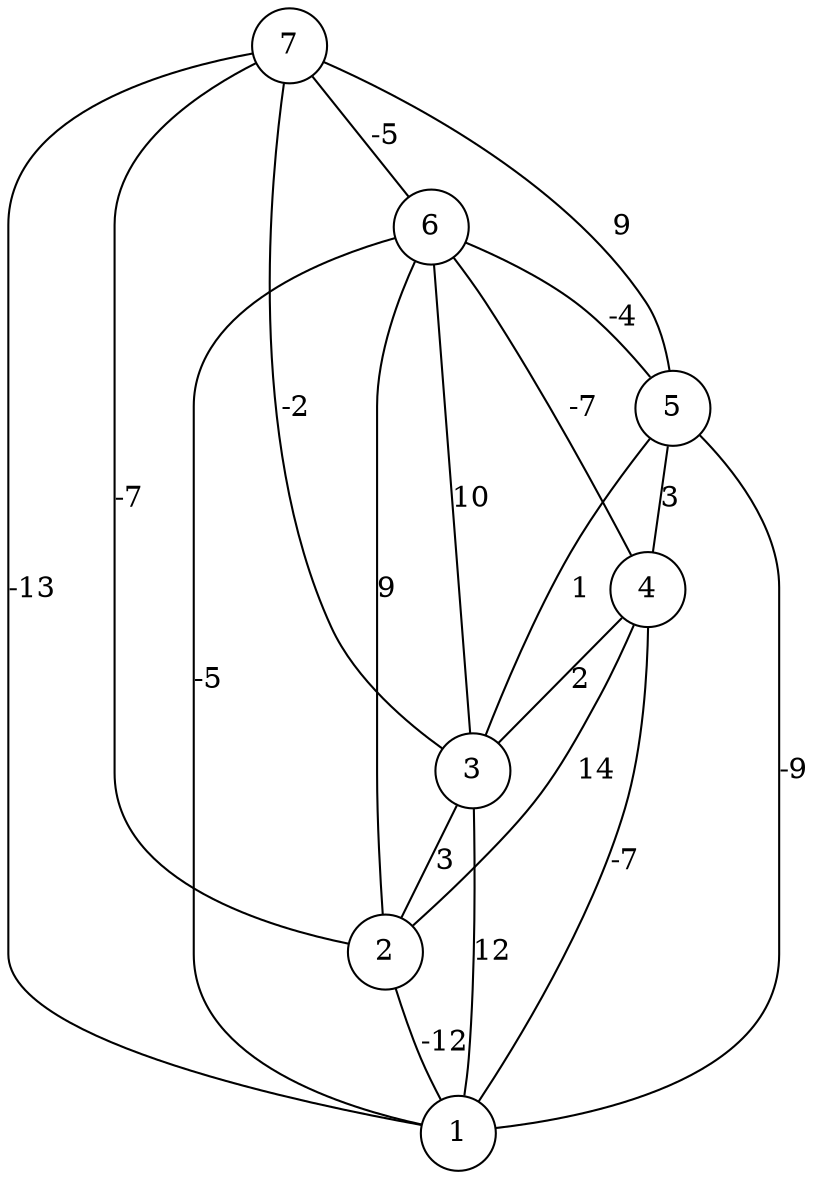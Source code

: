 graph { 
	 fontname="Helvetica,Arial,sans-serif" 
	 node [shape = circle]; 
	 7 -- 1 [label = "-13"];
	 7 -- 2 [label = "-7"];
	 7 -- 3 [label = "-2"];
	 7 -- 5 [label = "9"];
	 7 -- 6 [label = "-5"];
	 6 -- 1 [label = "-5"];
	 6 -- 2 [label = "9"];
	 6 -- 3 [label = "10"];
	 6 -- 4 [label = "-7"];
	 6 -- 5 [label = "-4"];
	 5 -- 1 [label = "-9"];
	 5 -- 3 [label = "1"];
	 5 -- 4 [label = "3"];
	 4 -- 1 [label = "-7"];
	 4 -- 2 [label = "14"];
	 4 -- 3 [label = "2"];
	 3 -- 1 [label = "12"];
	 3 -- 2 [label = "3"];
	 2 -- 1 [label = "-12"];
	 1;
	 2;
	 3;
	 4;
	 5;
	 6;
	 7;
}
